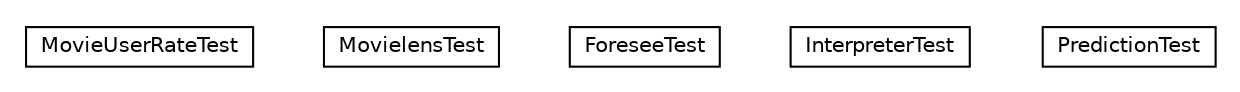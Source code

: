#!/usr/local/bin/dot
#
# Class diagram 
# Generated by UMLGraph version 5.2 (http://www.umlgraph.org/)
#

digraph G {
	edge [fontname="Helvetica",fontsize=10,labelfontname="Helvetica",labelfontsize=10];
	node [fontname="Helvetica",fontsize=10,shape=plaintext];
	nodesep=0.25;
	ranksep=0.5;
	// it.unica.foresee.tests.MovieUserRateTest
	c340 [label=<<table title="it.unica.foresee.tests.MovieUserRateTest" border="0" cellborder="1" cellspacing="0" cellpadding="2" port="p" href="./MovieUserRateTest.html">
		<tr><td><table border="0" cellspacing="0" cellpadding="1">
<tr><td align="center" balign="center"> MovieUserRateTest </td></tr>
		</table></td></tr>
		</table>>, fontname="Helvetica", fontcolor="black", fontsize=10.0];
	// it.unica.foresee.tests.MovielensTest
	c341 [label=<<table title="it.unica.foresee.tests.MovielensTest" border="0" cellborder="1" cellspacing="0" cellpadding="2" port="p" href="./MovielensTest.html">
		<tr><td><table border="0" cellspacing="0" cellpadding="1">
<tr><td align="center" balign="center"> MovielensTest </td></tr>
		</table></td></tr>
		</table>>, fontname="Helvetica", fontcolor="black", fontsize=10.0];
	// it.unica.foresee.tests.ForeseeTest
	c342 [label=<<table title="it.unica.foresee.tests.ForeseeTest" border="0" cellborder="1" cellspacing="0" cellpadding="2" port="p" href="./ForeseeTest.html">
		<tr><td><table border="0" cellspacing="0" cellpadding="1">
<tr><td align="center" balign="center"> ForeseeTest </td></tr>
		</table></td></tr>
		</table>>, fontname="Helvetica", fontcolor="black", fontsize=10.0];
	// it.unica.foresee.tests.InterpreterTest
	c343 [label=<<table title="it.unica.foresee.tests.InterpreterTest" border="0" cellborder="1" cellspacing="0" cellpadding="2" port="p" href="./InterpreterTest.html">
		<tr><td><table border="0" cellspacing="0" cellpadding="1">
<tr><td align="center" balign="center"> InterpreterTest </td></tr>
		</table></td></tr>
		</table>>, fontname="Helvetica", fontcolor="black", fontsize=10.0];
	// it.unica.foresee.tests.PredictionTest
	c344 [label=<<table title="it.unica.foresee.tests.PredictionTest" border="0" cellborder="1" cellspacing="0" cellpadding="2" port="p" href="./PredictionTest.html">
		<tr><td><table border="0" cellspacing="0" cellpadding="1">
<tr><td align="center" balign="center"> PredictionTest </td></tr>
		</table></td></tr>
		</table>>, fontname="Helvetica", fontcolor="black", fontsize=10.0];
}

